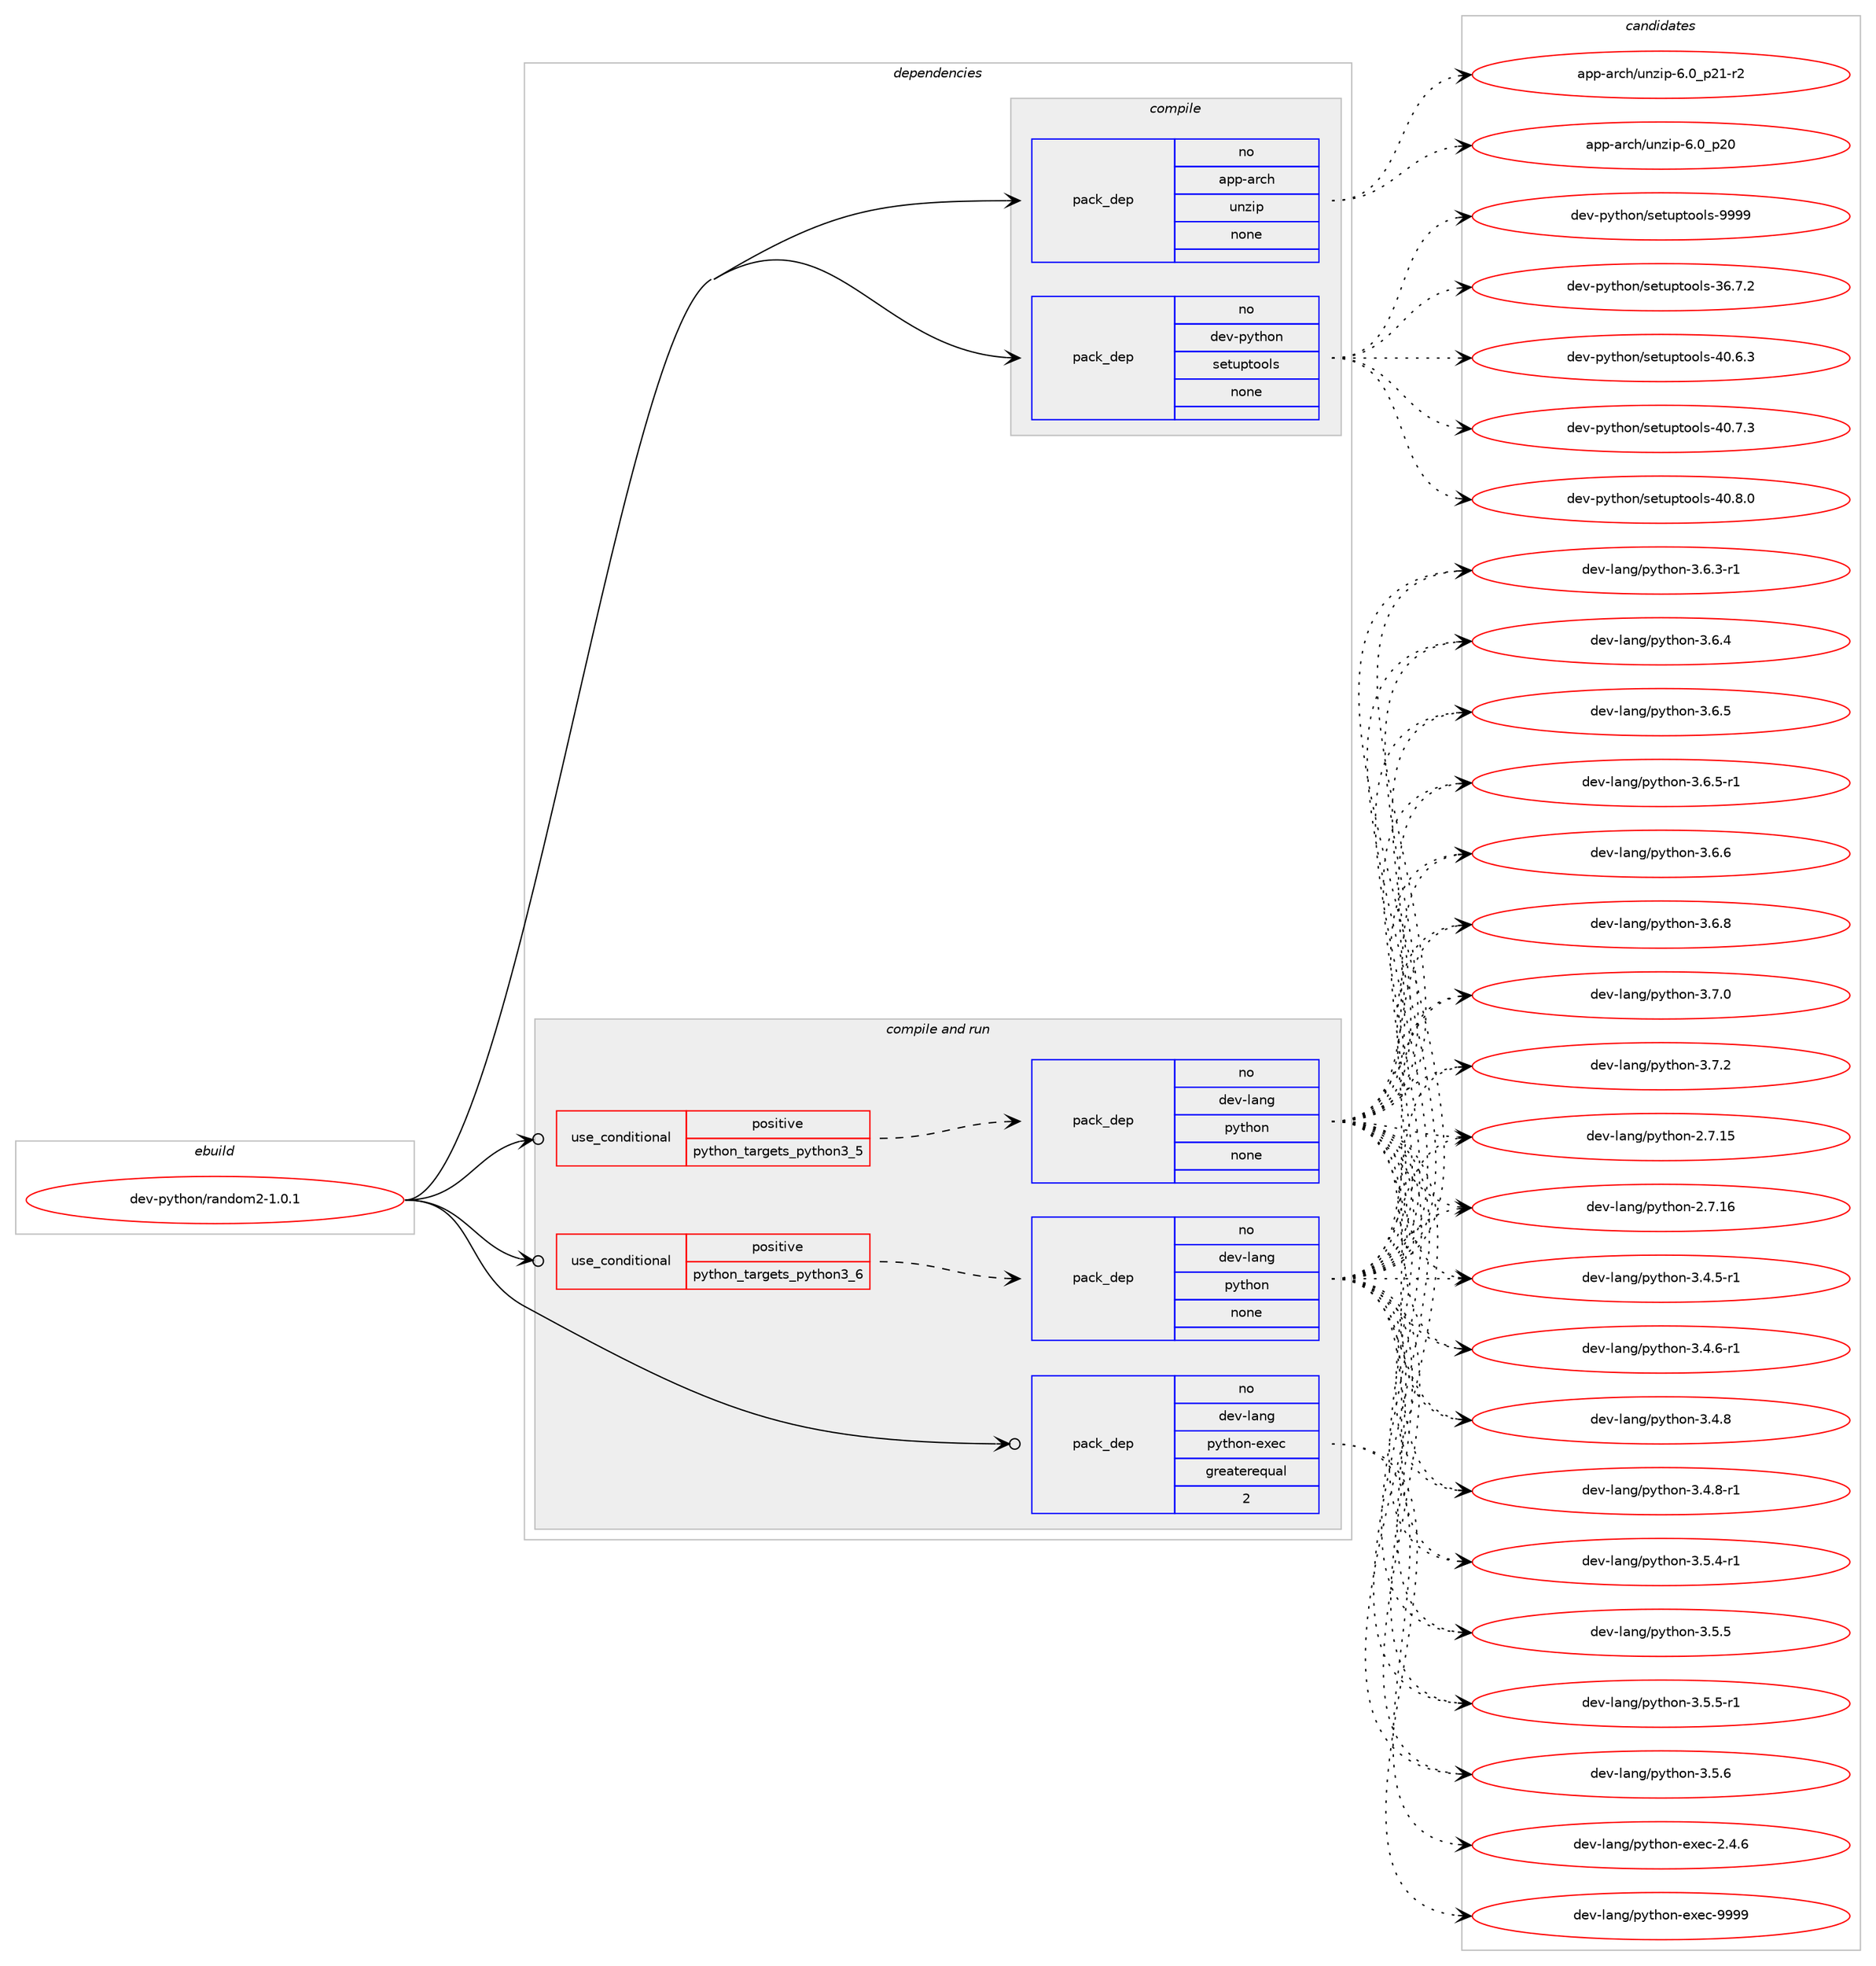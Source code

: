 digraph prolog {

# *************
# Graph options
# *************

newrank=true;
concentrate=true;
compound=true;
graph [rankdir=LR,fontname=Helvetica,fontsize=10,ranksep=1.5];#, ranksep=2.5, nodesep=0.2];
edge  [arrowhead=vee];
node  [fontname=Helvetica,fontsize=10];

# **********
# The ebuild
# **********

subgraph cluster_leftcol {
color=gray;
rank=same;
label=<<i>ebuild</i>>;
id [label="dev-python/random2-1.0.1", color=red, width=4, href="../dev-python/random2-1.0.1.svg"];
}

# ****************
# The dependencies
# ****************

subgraph cluster_midcol {
color=gray;
label=<<i>dependencies</i>>;
subgraph cluster_compile {
fillcolor="#eeeeee";
style=filled;
label=<<i>compile</i>>;
subgraph pack1031332 {
dependency1438232 [label=<<TABLE BORDER="0" CELLBORDER="1" CELLSPACING="0" CELLPADDING="4" WIDTH="220"><TR><TD ROWSPAN="6" CELLPADDING="30">pack_dep</TD></TR><TR><TD WIDTH="110">no</TD></TR><TR><TD>app-arch</TD></TR><TR><TD>unzip</TD></TR><TR><TD>none</TD></TR><TR><TD></TD></TR></TABLE>>, shape=none, color=blue];
}
id:e -> dependency1438232:w [weight=20,style="solid",arrowhead="vee"];
subgraph pack1031333 {
dependency1438233 [label=<<TABLE BORDER="0" CELLBORDER="1" CELLSPACING="0" CELLPADDING="4" WIDTH="220"><TR><TD ROWSPAN="6" CELLPADDING="30">pack_dep</TD></TR><TR><TD WIDTH="110">no</TD></TR><TR><TD>dev-python</TD></TR><TR><TD>setuptools</TD></TR><TR><TD>none</TD></TR><TR><TD></TD></TR></TABLE>>, shape=none, color=blue];
}
id:e -> dependency1438233:w [weight=20,style="solid",arrowhead="vee"];
}
subgraph cluster_compileandrun {
fillcolor="#eeeeee";
style=filled;
label=<<i>compile and run</i>>;
subgraph cond383541 {
dependency1438234 [label=<<TABLE BORDER="0" CELLBORDER="1" CELLSPACING="0" CELLPADDING="4"><TR><TD ROWSPAN="3" CELLPADDING="10">use_conditional</TD></TR><TR><TD>positive</TD></TR><TR><TD>python_targets_python3_5</TD></TR></TABLE>>, shape=none, color=red];
subgraph pack1031334 {
dependency1438235 [label=<<TABLE BORDER="0" CELLBORDER="1" CELLSPACING="0" CELLPADDING="4" WIDTH="220"><TR><TD ROWSPAN="6" CELLPADDING="30">pack_dep</TD></TR><TR><TD WIDTH="110">no</TD></TR><TR><TD>dev-lang</TD></TR><TR><TD>python</TD></TR><TR><TD>none</TD></TR><TR><TD></TD></TR></TABLE>>, shape=none, color=blue];
}
dependency1438234:e -> dependency1438235:w [weight=20,style="dashed",arrowhead="vee"];
}
id:e -> dependency1438234:w [weight=20,style="solid",arrowhead="odotvee"];
subgraph cond383542 {
dependency1438236 [label=<<TABLE BORDER="0" CELLBORDER="1" CELLSPACING="0" CELLPADDING="4"><TR><TD ROWSPAN="3" CELLPADDING="10">use_conditional</TD></TR><TR><TD>positive</TD></TR><TR><TD>python_targets_python3_6</TD></TR></TABLE>>, shape=none, color=red];
subgraph pack1031335 {
dependency1438237 [label=<<TABLE BORDER="0" CELLBORDER="1" CELLSPACING="0" CELLPADDING="4" WIDTH="220"><TR><TD ROWSPAN="6" CELLPADDING="30">pack_dep</TD></TR><TR><TD WIDTH="110">no</TD></TR><TR><TD>dev-lang</TD></TR><TR><TD>python</TD></TR><TR><TD>none</TD></TR><TR><TD></TD></TR></TABLE>>, shape=none, color=blue];
}
dependency1438236:e -> dependency1438237:w [weight=20,style="dashed",arrowhead="vee"];
}
id:e -> dependency1438236:w [weight=20,style="solid",arrowhead="odotvee"];
subgraph pack1031336 {
dependency1438238 [label=<<TABLE BORDER="0" CELLBORDER="1" CELLSPACING="0" CELLPADDING="4" WIDTH="220"><TR><TD ROWSPAN="6" CELLPADDING="30">pack_dep</TD></TR><TR><TD WIDTH="110">no</TD></TR><TR><TD>dev-lang</TD></TR><TR><TD>python-exec</TD></TR><TR><TD>greaterequal</TD></TR><TR><TD>2</TD></TR></TABLE>>, shape=none, color=blue];
}
id:e -> dependency1438238:w [weight=20,style="solid",arrowhead="odotvee"];
}
subgraph cluster_run {
fillcolor="#eeeeee";
style=filled;
label=<<i>run</i>>;
}
}

# **************
# The candidates
# **************

subgraph cluster_choices {
rank=same;
color=gray;
label=<<i>candidates</i>>;

subgraph choice1031332 {
color=black;
nodesep=1;
choice971121124597114991044711711012210511245544648951125048 [label="app-arch/unzip-6.0_p20", color=red, width=4,href="../app-arch/unzip-6.0_p20.svg"];
choice9711211245971149910447117110122105112455446489511250494511450 [label="app-arch/unzip-6.0_p21-r2", color=red, width=4,href="../app-arch/unzip-6.0_p21-r2.svg"];
dependency1438232:e -> choice971121124597114991044711711012210511245544648951125048:w [style=dotted,weight="100"];
dependency1438232:e -> choice9711211245971149910447117110122105112455446489511250494511450:w [style=dotted,weight="100"];
}
subgraph choice1031333 {
color=black;
nodesep=1;
choice100101118451121211161041111104711510111611711211611111110811545515446554650 [label="dev-python/setuptools-36.7.2", color=red, width=4,href="../dev-python/setuptools-36.7.2.svg"];
choice100101118451121211161041111104711510111611711211611111110811545524846544651 [label="dev-python/setuptools-40.6.3", color=red, width=4,href="../dev-python/setuptools-40.6.3.svg"];
choice100101118451121211161041111104711510111611711211611111110811545524846554651 [label="dev-python/setuptools-40.7.3", color=red, width=4,href="../dev-python/setuptools-40.7.3.svg"];
choice100101118451121211161041111104711510111611711211611111110811545524846564648 [label="dev-python/setuptools-40.8.0", color=red, width=4,href="../dev-python/setuptools-40.8.0.svg"];
choice10010111845112121116104111110471151011161171121161111111081154557575757 [label="dev-python/setuptools-9999", color=red, width=4,href="../dev-python/setuptools-9999.svg"];
dependency1438233:e -> choice100101118451121211161041111104711510111611711211611111110811545515446554650:w [style=dotted,weight="100"];
dependency1438233:e -> choice100101118451121211161041111104711510111611711211611111110811545524846544651:w [style=dotted,weight="100"];
dependency1438233:e -> choice100101118451121211161041111104711510111611711211611111110811545524846554651:w [style=dotted,weight="100"];
dependency1438233:e -> choice100101118451121211161041111104711510111611711211611111110811545524846564648:w [style=dotted,weight="100"];
dependency1438233:e -> choice10010111845112121116104111110471151011161171121161111111081154557575757:w [style=dotted,weight="100"];
}
subgraph choice1031334 {
color=black;
nodesep=1;
choice10010111845108971101034711212111610411111045504655464953 [label="dev-lang/python-2.7.15", color=red, width=4,href="../dev-lang/python-2.7.15.svg"];
choice10010111845108971101034711212111610411111045504655464954 [label="dev-lang/python-2.7.16", color=red, width=4,href="../dev-lang/python-2.7.16.svg"];
choice1001011184510897110103471121211161041111104551465246534511449 [label="dev-lang/python-3.4.5-r1", color=red, width=4,href="../dev-lang/python-3.4.5-r1.svg"];
choice1001011184510897110103471121211161041111104551465246544511449 [label="dev-lang/python-3.4.6-r1", color=red, width=4,href="../dev-lang/python-3.4.6-r1.svg"];
choice100101118451089711010347112121116104111110455146524656 [label="dev-lang/python-3.4.8", color=red, width=4,href="../dev-lang/python-3.4.8.svg"];
choice1001011184510897110103471121211161041111104551465246564511449 [label="dev-lang/python-3.4.8-r1", color=red, width=4,href="../dev-lang/python-3.4.8-r1.svg"];
choice1001011184510897110103471121211161041111104551465346524511449 [label="dev-lang/python-3.5.4-r1", color=red, width=4,href="../dev-lang/python-3.5.4-r1.svg"];
choice100101118451089711010347112121116104111110455146534653 [label="dev-lang/python-3.5.5", color=red, width=4,href="../dev-lang/python-3.5.5.svg"];
choice1001011184510897110103471121211161041111104551465346534511449 [label="dev-lang/python-3.5.5-r1", color=red, width=4,href="../dev-lang/python-3.5.5-r1.svg"];
choice100101118451089711010347112121116104111110455146534654 [label="dev-lang/python-3.5.6", color=red, width=4,href="../dev-lang/python-3.5.6.svg"];
choice1001011184510897110103471121211161041111104551465446514511449 [label="dev-lang/python-3.6.3-r1", color=red, width=4,href="../dev-lang/python-3.6.3-r1.svg"];
choice100101118451089711010347112121116104111110455146544652 [label="dev-lang/python-3.6.4", color=red, width=4,href="../dev-lang/python-3.6.4.svg"];
choice100101118451089711010347112121116104111110455146544653 [label="dev-lang/python-3.6.5", color=red, width=4,href="../dev-lang/python-3.6.5.svg"];
choice1001011184510897110103471121211161041111104551465446534511449 [label="dev-lang/python-3.6.5-r1", color=red, width=4,href="../dev-lang/python-3.6.5-r1.svg"];
choice100101118451089711010347112121116104111110455146544654 [label="dev-lang/python-3.6.6", color=red, width=4,href="../dev-lang/python-3.6.6.svg"];
choice100101118451089711010347112121116104111110455146544656 [label="dev-lang/python-3.6.8", color=red, width=4,href="../dev-lang/python-3.6.8.svg"];
choice100101118451089711010347112121116104111110455146554648 [label="dev-lang/python-3.7.0", color=red, width=4,href="../dev-lang/python-3.7.0.svg"];
choice100101118451089711010347112121116104111110455146554650 [label="dev-lang/python-3.7.2", color=red, width=4,href="../dev-lang/python-3.7.2.svg"];
dependency1438235:e -> choice10010111845108971101034711212111610411111045504655464953:w [style=dotted,weight="100"];
dependency1438235:e -> choice10010111845108971101034711212111610411111045504655464954:w [style=dotted,weight="100"];
dependency1438235:e -> choice1001011184510897110103471121211161041111104551465246534511449:w [style=dotted,weight="100"];
dependency1438235:e -> choice1001011184510897110103471121211161041111104551465246544511449:w [style=dotted,weight="100"];
dependency1438235:e -> choice100101118451089711010347112121116104111110455146524656:w [style=dotted,weight="100"];
dependency1438235:e -> choice1001011184510897110103471121211161041111104551465246564511449:w [style=dotted,weight="100"];
dependency1438235:e -> choice1001011184510897110103471121211161041111104551465346524511449:w [style=dotted,weight="100"];
dependency1438235:e -> choice100101118451089711010347112121116104111110455146534653:w [style=dotted,weight="100"];
dependency1438235:e -> choice1001011184510897110103471121211161041111104551465346534511449:w [style=dotted,weight="100"];
dependency1438235:e -> choice100101118451089711010347112121116104111110455146534654:w [style=dotted,weight="100"];
dependency1438235:e -> choice1001011184510897110103471121211161041111104551465446514511449:w [style=dotted,weight="100"];
dependency1438235:e -> choice100101118451089711010347112121116104111110455146544652:w [style=dotted,weight="100"];
dependency1438235:e -> choice100101118451089711010347112121116104111110455146544653:w [style=dotted,weight="100"];
dependency1438235:e -> choice1001011184510897110103471121211161041111104551465446534511449:w [style=dotted,weight="100"];
dependency1438235:e -> choice100101118451089711010347112121116104111110455146544654:w [style=dotted,weight="100"];
dependency1438235:e -> choice100101118451089711010347112121116104111110455146544656:w [style=dotted,weight="100"];
dependency1438235:e -> choice100101118451089711010347112121116104111110455146554648:w [style=dotted,weight="100"];
dependency1438235:e -> choice100101118451089711010347112121116104111110455146554650:w [style=dotted,weight="100"];
}
subgraph choice1031335 {
color=black;
nodesep=1;
choice10010111845108971101034711212111610411111045504655464953 [label="dev-lang/python-2.7.15", color=red, width=4,href="../dev-lang/python-2.7.15.svg"];
choice10010111845108971101034711212111610411111045504655464954 [label="dev-lang/python-2.7.16", color=red, width=4,href="../dev-lang/python-2.7.16.svg"];
choice1001011184510897110103471121211161041111104551465246534511449 [label="dev-lang/python-3.4.5-r1", color=red, width=4,href="../dev-lang/python-3.4.5-r1.svg"];
choice1001011184510897110103471121211161041111104551465246544511449 [label="dev-lang/python-3.4.6-r1", color=red, width=4,href="../dev-lang/python-3.4.6-r1.svg"];
choice100101118451089711010347112121116104111110455146524656 [label="dev-lang/python-3.4.8", color=red, width=4,href="../dev-lang/python-3.4.8.svg"];
choice1001011184510897110103471121211161041111104551465246564511449 [label="dev-lang/python-3.4.8-r1", color=red, width=4,href="../dev-lang/python-3.4.8-r1.svg"];
choice1001011184510897110103471121211161041111104551465346524511449 [label="dev-lang/python-3.5.4-r1", color=red, width=4,href="../dev-lang/python-3.5.4-r1.svg"];
choice100101118451089711010347112121116104111110455146534653 [label="dev-lang/python-3.5.5", color=red, width=4,href="../dev-lang/python-3.5.5.svg"];
choice1001011184510897110103471121211161041111104551465346534511449 [label="dev-lang/python-3.5.5-r1", color=red, width=4,href="../dev-lang/python-3.5.5-r1.svg"];
choice100101118451089711010347112121116104111110455146534654 [label="dev-lang/python-3.5.6", color=red, width=4,href="../dev-lang/python-3.5.6.svg"];
choice1001011184510897110103471121211161041111104551465446514511449 [label="dev-lang/python-3.6.3-r1", color=red, width=4,href="../dev-lang/python-3.6.3-r1.svg"];
choice100101118451089711010347112121116104111110455146544652 [label="dev-lang/python-3.6.4", color=red, width=4,href="../dev-lang/python-3.6.4.svg"];
choice100101118451089711010347112121116104111110455146544653 [label="dev-lang/python-3.6.5", color=red, width=4,href="../dev-lang/python-3.6.5.svg"];
choice1001011184510897110103471121211161041111104551465446534511449 [label="dev-lang/python-3.6.5-r1", color=red, width=4,href="../dev-lang/python-3.6.5-r1.svg"];
choice100101118451089711010347112121116104111110455146544654 [label="dev-lang/python-3.6.6", color=red, width=4,href="../dev-lang/python-3.6.6.svg"];
choice100101118451089711010347112121116104111110455146544656 [label="dev-lang/python-3.6.8", color=red, width=4,href="../dev-lang/python-3.6.8.svg"];
choice100101118451089711010347112121116104111110455146554648 [label="dev-lang/python-3.7.0", color=red, width=4,href="../dev-lang/python-3.7.0.svg"];
choice100101118451089711010347112121116104111110455146554650 [label="dev-lang/python-3.7.2", color=red, width=4,href="../dev-lang/python-3.7.2.svg"];
dependency1438237:e -> choice10010111845108971101034711212111610411111045504655464953:w [style=dotted,weight="100"];
dependency1438237:e -> choice10010111845108971101034711212111610411111045504655464954:w [style=dotted,weight="100"];
dependency1438237:e -> choice1001011184510897110103471121211161041111104551465246534511449:w [style=dotted,weight="100"];
dependency1438237:e -> choice1001011184510897110103471121211161041111104551465246544511449:w [style=dotted,weight="100"];
dependency1438237:e -> choice100101118451089711010347112121116104111110455146524656:w [style=dotted,weight="100"];
dependency1438237:e -> choice1001011184510897110103471121211161041111104551465246564511449:w [style=dotted,weight="100"];
dependency1438237:e -> choice1001011184510897110103471121211161041111104551465346524511449:w [style=dotted,weight="100"];
dependency1438237:e -> choice100101118451089711010347112121116104111110455146534653:w [style=dotted,weight="100"];
dependency1438237:e -> choice1001011184510897110103471121211161041111104551465346534511449:w [style=dotted,weight="100"];
dependency1438237:e -> choice100101118451089711010347112121116104111110455146534654:w [style=dotted,weight="100"];
dependency1438237:e -> choice1001011184510897110103471121211161041111104551465446514511449:w [style=dotted,weight="100"];
dependency1438237:e -> choice100101118451089711010347112121116104111110455146544652:w [style=dotted,weight="100"];
dependency1438237:e -> choice100101118451089711010347112121116104111110455146544653:w [style=dotted,weight="100"];
dependency1438237:e -> choice1001011184510897110103471121211161041111104551465446534511449:w [style=dotted,weight="100"];
dependency1438237:e -> choice100101118451089711010347112121116104111110455146544654:w [style=dotted,weight="100"];
dependency1438237:e -> choice100101118451089711010347112121116104111110455146544656:w [style=dotted,weight="100"];
dependency1438237:e -> choice100101118451089711010347112121116104111110455146554648:w [style=dotted,weight="100"];
dependency1438237:e -> choice100101118451089711010347112121116104111110455146554650:w [style=dotted,weight="100"];
}
subgraph choice1031336 {
color=black;
nodesep=1;
choice1001011184510897110103471121211161041111104510112010199455046524654 [label="dev-lang/python-exec-2.4.6", color=red, width=4,href="../dev-lang/python-exec-2.4.6.svg"];
choice10010111845108971101034711212111610411111045101120101994557575757 [label="dev-lang/python-exec-9999", color=red, width=4,href="../dev-lang/python-exec-9999.svg"];
dependency1438238:e -> choice1001011184510897110103471121211161041111104510112010199455046524654:w [style=dotted,weight="100"];
dependency1438238:e -> choice10010111845108971101034711212111610411111045101120101994557575757:w [style=dotted,weight="100"];
}
}

}
